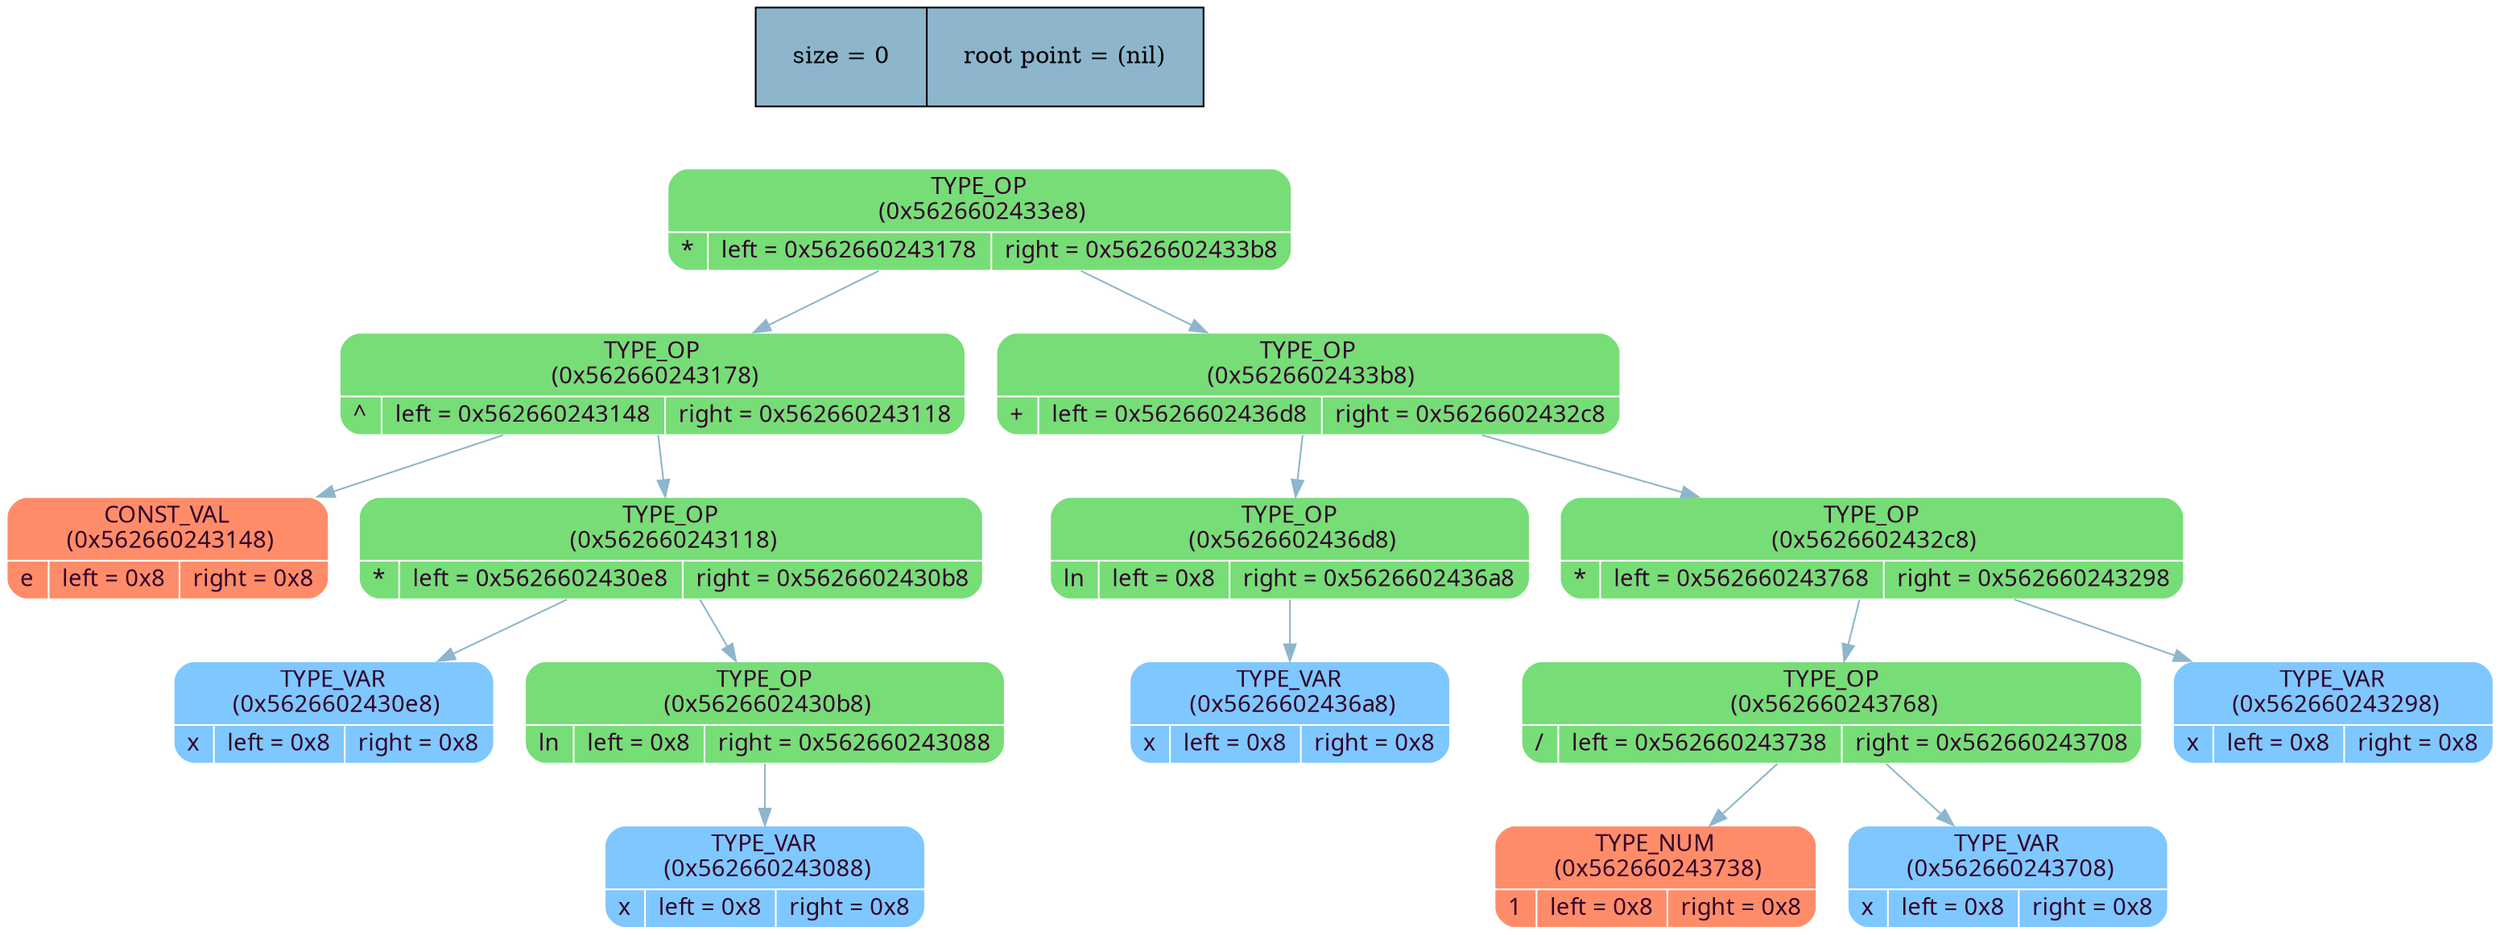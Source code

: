digraph   
{
rankdir = ""
splines = "true"

node_stat [margin = "0.3*0.3", style = "filled", shape = "record", fillcolor = "#8DB6CD" label = " size = 0 | root point = (nil)"]
{rank = source; node_stat}

node0x5626602433e8 [shape = "Mrecord", fillcolor = "#77DD77", style = "filled", fontcolor = "#31032A", fontname = "Calibri", color = "white", label = "{TYPE_OP\n (0x5626602433e8)| {* |left = 0x562660243178 |right = 0x5626602433b8}}"]
node0x5626602433e8 -> node0x562660243178 [color = "#8DB6CD", style = "", constraint = true, fillcolor = "#8DB6CD",   fontcolor = "", fontname = "Calibri", label = ""];
node0x562660243178 [shape = "Mrecord", fillcolor = "#77DD77", style = "filled", fontcolor = "#31032A", fontname = "Calibri", color = "white", label = "{TYPE_OP\n (0x562660243178)| {^ |left = 0x562660243148 |right = 0x562660243118}}"]
node0x562660243178 -> node0x562660243148 [color = "#8DB6CD", style = "", constraint = true, fillcolor = "#8DB6CD",   fontcolor = "", fontname = "Calibri", label = ""];
node0x562660243148 [shape = "Mrecord", fillcolor = "#FF8C69", style = "filled", fontcolor = "#31032A", fontname = "Calibri", color = "white", label = "{CONST_VAL\n (0x562660243148)| {e |left = 0x8 |right = 0x8}}"]
node0x562660243178 -> node0x562660243118 [color = "#8DB6CD", style = "", constraint = true, fillcolor = "#8DB6CD",   fontcolor = "", fontname = "Calibri", label = ""];
node0x562660243118 [shape = "Mrecord", fillcolor = "#77DD77", style = "filled", fontcolor = "#31032A", fontname = "Calibri", color = "white", label = "{TYPE_OP\n (0x562660243118)| {* |left = 0x5626602430e8 |right = 0x5626602430b8}}"]
node0x562660243118 -> node0x5626602430e8 [color = "#8DB6CD", style = "", constraint = true, fillcolor = "#8DB6CD",   fontcolor = "", fontname = "Calibri", label = ""];
node0x5626602430e8 [shape = "Mrecord", fillcolor = "#7FC7FF", style = "filled", fontcolor = "#31032A", fontname = "Calibri", color = "white", label = "{TYPE_VAR\n (0x5626602430e8)| {x |left = 0x8 |right = 0x8}}"]
node0x562660243118 -> node0x5626602430b8 [color = "#8DB6CD", style = "", constraint = true, fillcolor = "#8DB6CD",   fontcolor = "", fontname = "Calibri", label = ""];
node0x5626602430b8 [shape = "Mrecord", fillcolor = "#77DD77", style = "filled", fontcolor = "#31032A", fontname = "Calibri", color = "white", label = "{TYPE_OP\n (0x5626602430b8)| {ln |left = 0x8 |right = 0x562660243088}}"]
node0x5626602430b8 -> node0x562660243088 [color = "#8DB6CD", style = "", constraint = true, fillcolor = "#8DB6CD",   fontcolor = "", fontname = "Calibri", label = ""];
node0x562660243088 [shape = "Mrecord", fillcolor = "#7FC7FF", style = "filled", fontcolor = "#31032A", fontname = "Calibri", color = "white", label = "{TYPE_VAR\n (0x562660243088)| {x |left = 0x8 |right = 0x8}}"]
node0x5626602433e8 -> node0x5626602433b8 [color = "#8DB6CD", style = "", constraint = true, fillcolor = "#8DB6CD",   fontcolor = "", fontname = "Calibri", label = ""];
node0x5626602433b8 [shape = "Mrecord", fillcolor = "#77DD77", style = "filled", fontcolor = "#31032A", fontname = "Calibri", color = "white", label = "{TYPE_OP\n (0x5626602433b8)| {+ |left = 0x5626602436d8 |right = 0x5626602432c8}}"]
node0x5626602433b8 -> node0x5626602436d8 [color = "#8DB6CD", style = "", constraint = true, fillcolor = "#8DB6CD",   fontcolor = "", fontname = "Calibri", label = ""];
node0x5626602436d8 [shape = "Mrecord", fillcolor = "#77DD77", style = "filled", fontcolor = "#31032A", fontname = "Calibri", color = "white", label = "{TYPE_OP\n (0x5626602436d8)| {ln |left = 0x8 |right = 0x5626602436a8}}"]
node0x5626602436d8 -> node0x5626602436a8 [color = "#8DB6CD", style = "", constraint = true, fillcolor = "#8DB6CD",   fontcolor = "", fontname = "Calibri", label = ""];
node0x5626602436a8 [shape = "Mrecord", fillcolor = "#7FC7FF", style = "filled", fontcolor = "#31032A", fontname = "Calibri", color = "white", label = "{TYPE_VAR\n (0x5626602436a8)| {x |left = 0x8 |right = 0x8}}"]
node0x5626602433b8 -> node0x5626602432c8 [color = "#8DB6CD", style = "", constraint = true, fillcolor = "#8DB6CD",   fontcolor = "", fontname = "Calibri", label = ""];
node0x5626602432c8 [shape = "Mrecord", fillcolor = "#77DD77", style = "filled", fontcolor = "#31032A", fontname = "Calibri", color = "white", label = "{TYPE_OP\n (0x5626602432c8)| {* |left = 0x562660243768 |right = 0x562660243298}}"]
node0x5626602432c8 -> node0x562660243768 [color = "#8DB6CD", style = "", constraint = true, fillcolor = "#8DB6CD",   fontcolor = "", fontname = "Calibri", label = ""];
node0x562660243768 [shape = "Mrecord", fillcolor = "#77DD77", style = "filled", fontcolor = "#31032A", fontname = "Calibri", color = "white", label = "{TYPE_OP\n (0x562660243768)| {/ |left = 0x562660243738 |right = 0x562660243708}}"]
node0x562660243768 -> node0x562660243738 [color = "#8DB6CD", style = "", constraint = true, fillcolor = "#8DB6CD",   fontcolor = "", fontname = "Calibri", label = ""];
node0x562660243738 [shape = "Mrecord", fillcolor = "#FF8C69", style = "filled", fontcolor = "#31032A", fontname = "Calibri", color = "white", label = "{TYPE_NUM\n (0x562660243738)| {1 |left = 0x8 |right = 0x8}}"]
node0x562660243768 -> node0x562660243708 [color = "#8DB6CD", style = "", constraint = true, fillcolor = "#8DB6CD",   fontcolor = "", fontname = "Calibri", label = ""];
node0x562660243708 [shape = "Mrecord", fillcolor = "#7FC7FF", style = "filled", fontcolor = "#31032A", fontname = "Calibri", color = "white", label = "{TYPE_VAR\n (0x562660243708)| {x |left = 0x8 |right = 0x8}}"]
node0x5626602432c8 -> node0x562660243298 [color = "#8DB6CD", style = "", constraint = true, fillcolor = "#8DB6CD",   fontcolor = "", fontname = "Calibri", label = ""];
node0x562660243298 [shape = "Mrecord", fillcolor = "#7FC7FF", style = "filled", fontcolor = "#31032A", fontname = "Calibri", color = "white", label = "{TYPE_VAR\n (0x562660243298)| {x |left = 0x8 |right = 0x8}}"]
}
